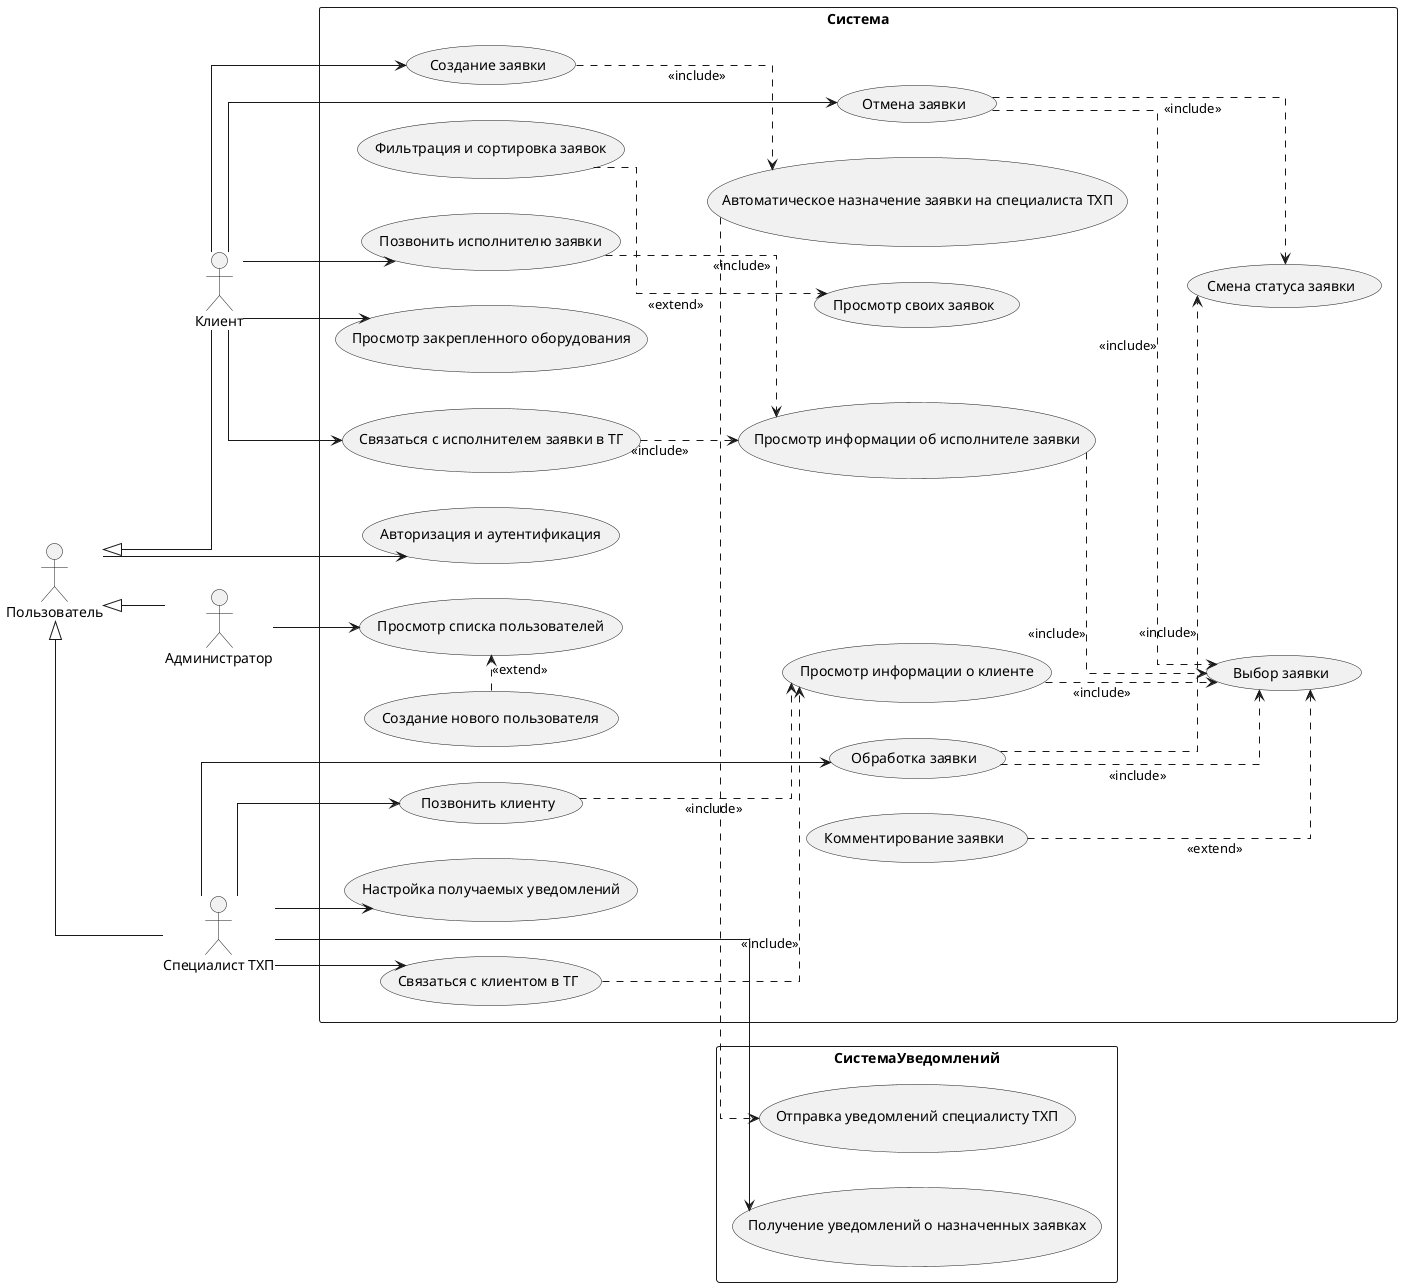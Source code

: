 @startuml
left to right direction
skinparam linetype ortho

actor "Специалист ТХП" as specialist
actor "Клиент"
actor "Пользователь"
actor "Администратор"

"Пользователь" <|-- "Клиент"
"Пользователь" <|-- "Администратор"
"Пользователь" <|-- specialist

rectangle Система {
  usecase (Просмотр своих заявок)
  usecase (Выбор заявки)
  usecase (Фильтрация и сортировка заявок)
  usecase (Просмотр закрепленного оборудования)
  usecase (Создание заявки)
  usecase (Комментирование заявки)
  usecase (Просмотр информации о клиенте)
  usecase (Просмотр информации об исполнителе заявки)
  usecase (Смена статуса заявки)
  usecase (Обработка заявки)
  usecase (Отмена заявки)
  usecase (Позвонить исполнителю заявки)
  usecase (Связаться с исполнителем заявки в ТГ)
  usecase (Позвонить клиенту)
  usecase (Связаться с клиентом в ТГ)
  usecase (Авторизация и аутентификация)
  usecase (Автоматическое назначение заявки на специалиста ТХП)
  usecase (Настройка получаемых уведомлений)
  usecase (Просмотр списка пользователей)
  usecase (Создание нового пользователя)
}

rectangle СистемаУведомлений {
  usecase (Получение уведомлений о назначенных заявках)
  usecase (Отправка уведомлений специалисту ТХП)
}

Пользователь -> (Авторизация и аутентификация)

"Администратор" --> (Просмотр списка пользователей)
(Создание нового пользователя) .> (Просмотр списка пользователей) : <<extend>>

specialist --> (Позвонить клиенту)
specialist --> (Связаться с клиентом в ТГ)
(Позвонить клиенту) ..> (Просмотр информации о клиенте) : <<include>>
(Связаться с клиентом в ТГ) ..> (Просмотр информации о клиенте) : <<include>>
(Просмотр информации о клиенте) ..> (Выбор заявки) : <<include>>

specialist --> (Получение уведомлений о назначенных заявках)
specialist --> (Обработка заявки)
(Обработка заявки) ..> (Выбор заявки) : <<include>>

specialist --> (Настройка получаемых уведомлений)
(Обработка заявки) ..> (Смена статуса заявки) : <<include>>

"Клиент" -> (Связаться с исполнителем заявки в ТГ)
"Клиент" -> (Позвонить исполнителю заявки)
(Позвонить исполнителю заявки) ..> (Просмотр информации об исполнителе заявки) : <<include>>
(Связаться с исполнителем заявки в ТГ) ..> (Просмотр информации об исполнителе заявки) : <<include>>
(Просмотр информации об исполнителе заявки) ..> (Выбор заявки) : <<include>>

"Клиент" -> (Просмотр закрепленного оборудования)

"Клиент" --> (Создание заявки)
(Создание заявки) ..> (Автоматическое назначение заявки на специалиста ТХП) : <<include>>
(Автоматическое назначение заявки на специалиста ТХП) .> (Отправка уведомлений специалисту ТХП)

"Клиент" -> (Отмена заявки)
(Отмена заявки) ..> (Смена статуса заявки) : <<include>>
(Отмена заявки) ..> (Выбор заявки) : <<include>>

(Комментирование заявки) ..> (Выбор заявки) : <<extend>>
(Фильтрация и сортировка заявок) ..> (Просмотр своих заявок) : <<extend>>



@enduml